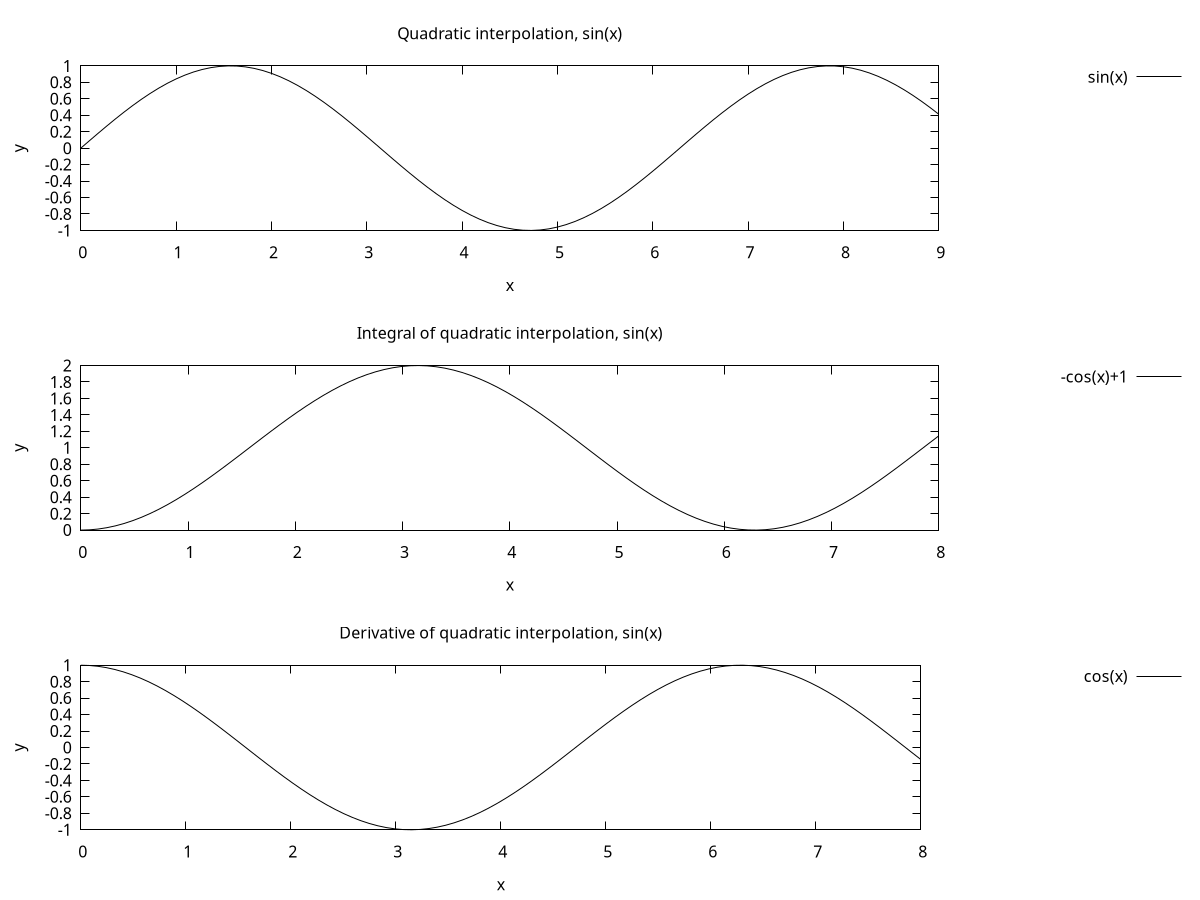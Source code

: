 set terminal svg background "white" dynamic size 800,800
set output outputname
set xlabel "x"                  
set ylabel "y"
set multiplot layout 3,1 columns

set key outside
set title "Quadratic interpolation, sin(x)"
plot [0:9][] \
sin(x) with lines linetype 7 linecolor rgb "black" title "sin(x)"\
,"Out.qspline.sin.data" using 1:2 with lines dashtype 7 linecolor rgb "red" title "quadratic spline"\
, "Out.raw.sin.data" with points pointtype 2 linecolor rgb "blue" title "interpolation nodes"

set title "Integral of quadratic interpolation, sin(x)"
plot [0:8][] \
-cos(x)+1 with lines linetype 7 linecolor rgb "black" title "-cos(x)+1"\
, "Out.qspline.sin.data" using 1:3 with lines dashtype 7 linecolor rgb "red" title "integral of qspline"\

set title "Derivative of quadratic interpolation, sin(x)"
plot [0:8][] \
cos(x) with lines linetype 7 linecolor rgb "black" title "cos(x)"\
, "Out.qspline.sin.data" using 1:4 with lines dashtype 7 linecolor rgb "red" title "derivative of qspline"\

unset multiplot 